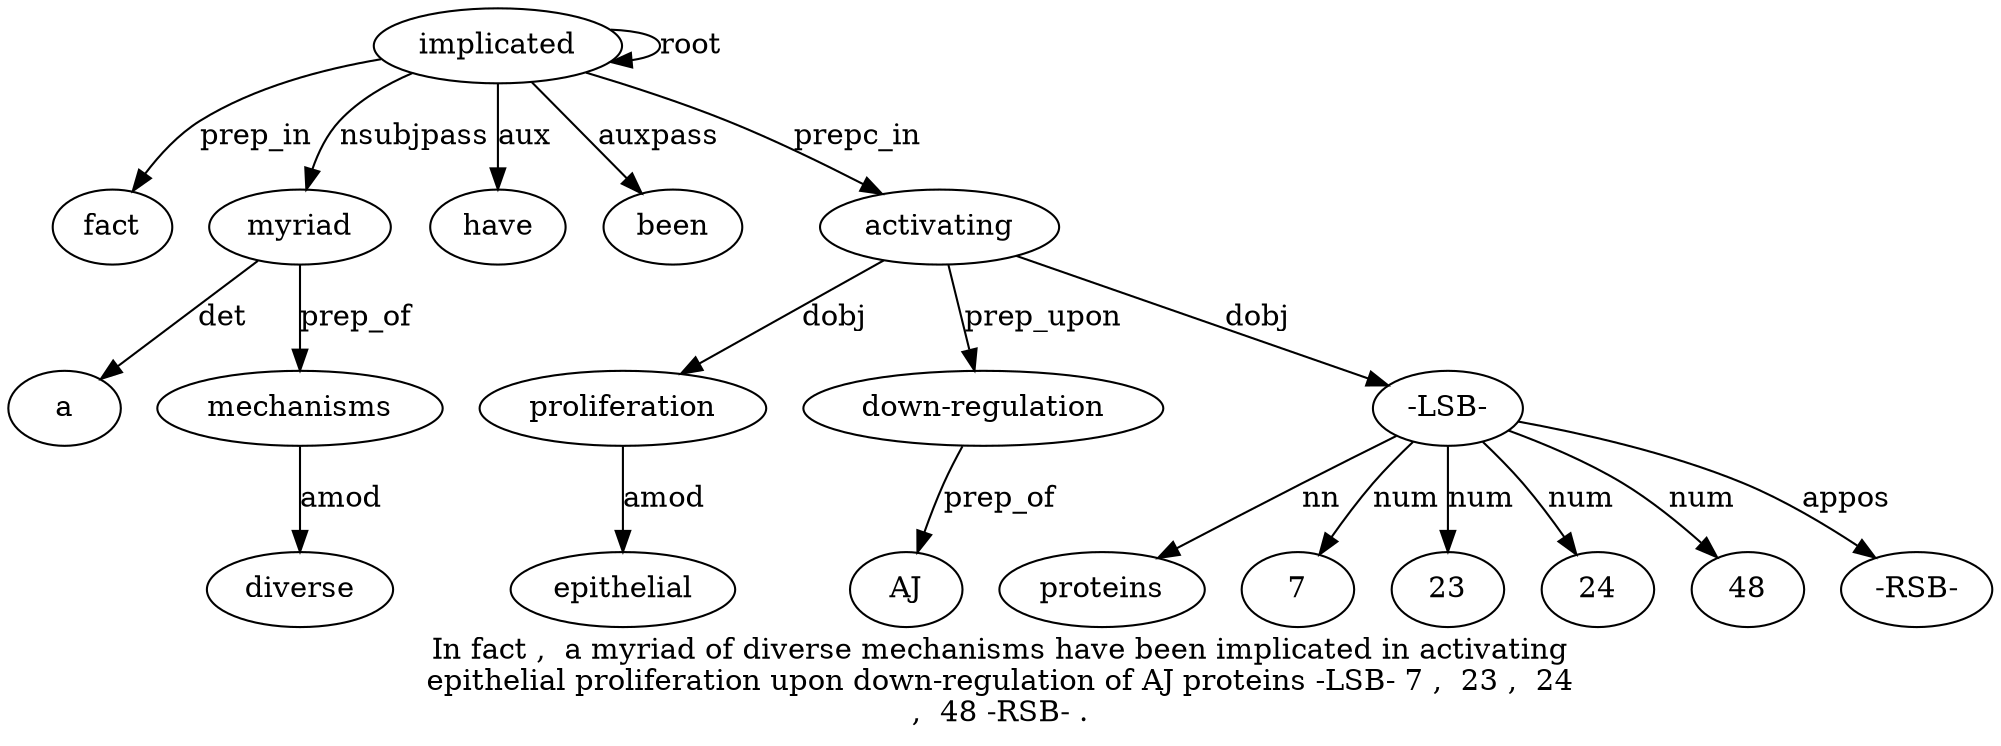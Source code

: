 digraph "In fact ,  a myriad of diverse mechanisms have been implicated in activating epithelial proliferation upon down-regulation of AJ proteins -LSB- 7 ,  23 ,  24 ,  48 -RSB- ." {
label="In fact ,  a myriad of diverse mechanisms have been implicated in activating
epithelial proliferation upon down-regulation of AJ proteins -LSB- 7 ,  23 ,  24
,  48 -RSB- .";
implicated11 [style=filled, fillcolor=white, label=implicated];
fact2 [style=filled, fillcolor=white, label=fact];
implicated11 -> fact2  [label=prep_in];
myriad5 [style=filled, fillcolor=white, label=myriad];
a4 [style=filled, fillcolor=white, label=a];
myriad5 -> a4  [label=det];
implicated11 -> myriad5  [label=nsubjpass];
mechanisms8 [style=filled, fillcolor=white, label=mechanisms];
diverse7 [style=filled, fillcolor=white, label=diverse];
mechanisms8 -> diverse7  [label=amod];
myriad5 -> mechanisms8  [label=prep_of];
have9 [style=filled, fillcolor=white, label=have];
implicated11 -> have9  [label=aux];
been10 [style=filled, fillcolor=white, label=been];
implicated11 -> been10  [label=auxpass];
implicated11 -> implicated11  [label=root];
activating13 [style=filled, fillcolor=white, label=activating];
implicated11 -> activating13  [label=prepc_in];
proliferation15 [style=filled, fillcolor=white, label=proliferation];
epithelial14 [style=filled, fillcolor=white, label=epithelial];
proliferation15 -> epithelial14  [label=amod];
activating13 -> proliferation15  [label=dobj];
"down-regulation17" [style=filled, fillcolor=white, label="down-regulation"];
activating13 -> "down-regulation17"  [label=prep_upon];
AJ19 [style=filled, fillcolor=white, label=AJ];
"down-regulation17" -> AJ19  [label=prep_of];
"-LSB-21" [style=filled, fillcolor=white, label="-LSB-"];
proteins20 [style=filled, fillcolor=white, label=proteins];
"-LSB-21" -> proteins20  [label=nn];
activating13 -> "-LSB-21"  [label=dobj];
722 [style=filled, fillcolor=white, label=7];
"-LSB-21" -> 722  [label=num];
2324 [style=filled, fillcolor=white, label=23];
"-LSB-21" -> 2324  [label=num];
2426 [style=filled, fillcolor=white, label=24];
"-LSB-21" -> 2426  [label=num];
482 [style=filled, fillcolor=white, label=48];
"-LSB-21" -> 482  [label=num];
"-RSB-29" [style=filled, fillcolor=white, label="-RSB-"];
"-LSB-21" -> "-RSB-29"  [label=appos];
}
